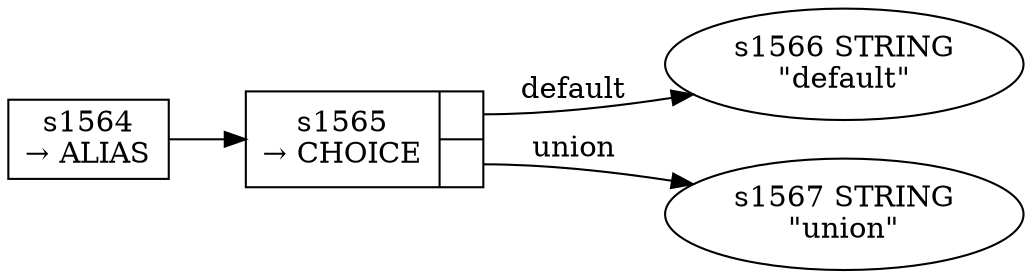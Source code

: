 
  digraph _reserved_identifier {
  
    rankdir=LR;
  
    s1564 [label="s1564\n&rarr; ALIAS", shape=record, fixedsize=false, peripheries=1];
  s1565 [label="{s1565\n&rarr; CHOICE|{<p0>|<p1>}}", shape=record, fixedsize=false, peripheries=1];
  s1566 [label="s1566 STRING\n\"default\""];
  s1565:p0 -> s1566 [label="default"];
  s1567 [label="s1567 STRING\n\"union\""];
  s1565:p1 -> s1567 [label="union"];
  s1564 -> s1565 [];
  
  }
  